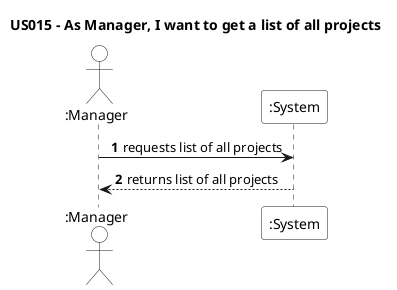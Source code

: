 @startuml

skinparam sequenceMessageAlign center
autonumber

title US015 - As Manager, I want to get a list of all projects

actor ":Manager" as Manager #white
participant ":System" as System #white

Manager -> System : requests list of all projects
System --> Manager: returns list of all projects

@enduml